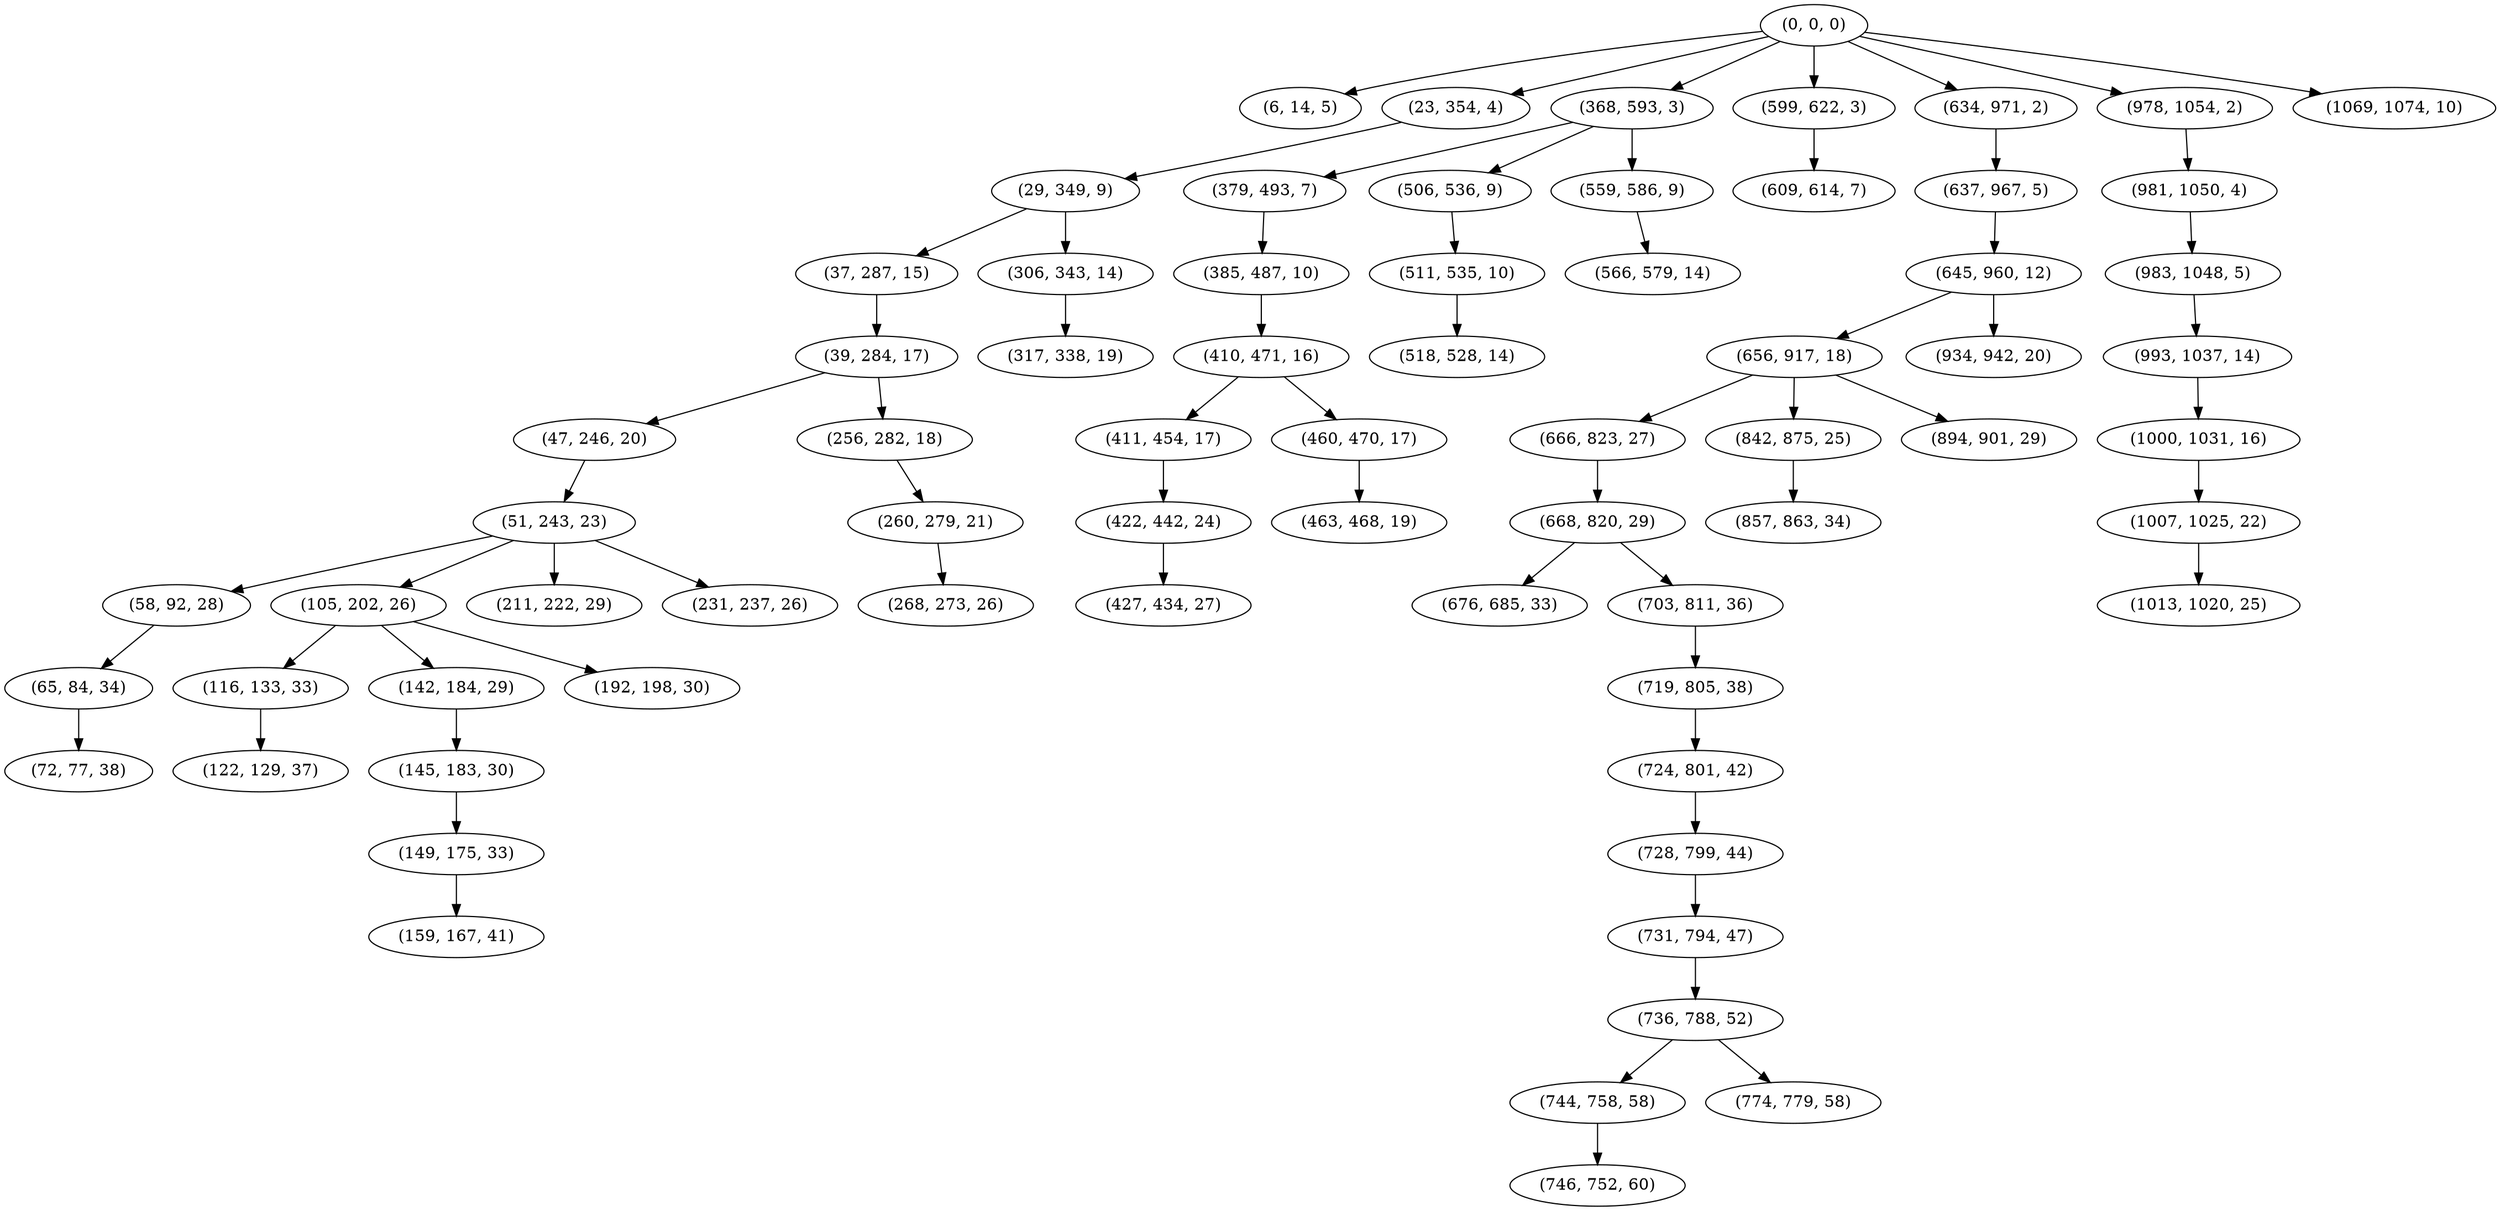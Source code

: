 digraph tree {
    "(0, 0, 0)";
    "(6, 14, 5)";
    "(23, 354, 4)";
    "(29, 349, 9)";
    "(37, 287, 15)";
    "(39, 284, 17)";
    "(47, 246, 20)";
    "(51, 243, 23)";
    "(58, 92, 28)";
    "(65, 84, 34)";
    "(72, 77, 38)";
    "(105, 202, 26)";
    "(116, 133, 33)";
    "(122, 129, 37)";
    "(142, 184, 29)";
    "(145, 183, 30)";
    "(149, 175, 33)";
    "(159, 167, 41)";
    "(192, 198, 30)";
    "(211, 222, 29)";
    "(231, 237, 26)";
    "(256, 282, 18)";
    "(260, 279, 21)";
    "(268, 273, 26)";
    "(306, 343, 14)";
    "(317, 338, 19)";
    "(368, 593, 3)";
    "(379, 493, 7)";
    "(385, 487, 10)";
    "(410, 471, 16)";
    "(411, 454, 17)";
    "(422, 442, 24)";
    "(427, 434, 27)";
    "(460, 470, 17)";
    "(463, 468, 19)";
    "(506, 536, 9)";
    "(511, 535, 10)";
    "(518, 528, 14)";
    "(559, 586, 9)";
    "(566, 579, 14)";
    "(599, 622, 3)";
    "(609, 614, 7)";
    "(634, 971, 2)";
    "(637, 967, 5)";
    "(645, 960, 12)";
    "(656, 917, 18)";
    "(666, 823, 27)";
    "(668, 820, 29)";
    "(676, 685, 33)";
    "(703, 811, 36)";
    "(719, 805, 38)";
    "(724, 801, 42)";
    "(728, 799, 44)";
    "(731, 794, 47)";
    "(736, 788, 52)";
    "(744, 758, 58)";
    "(746, 752, 60)";
    "(774, 779, 58)";
    "(842, 875, 25)";
    "(857, 863, 34)";
    "(894, 901, 29)";
    "(934, 942, 20)";
    "(978, 1054, 2)";
    "(981, 1050, 4)";
    "(983, 1048, 5)";
    "(993, 1037, 14)";
    "(1000, 1031, 16)";
    "(1007, 1025, 22)";
    "(1013, 1020, 25)";
    "(1069, 1074, 10)";
    "(0, 0, 0)" -> "(6, 14, 5)";
    "(0, 0, 0)" -> "(23, 354, 4)";
    "(0, 0, 0)" -> "(368, 593, 3)";
    "(0, 0, 0)" -> "(599, 622, 3)";
    "(0, 0, 0)" -> "(634, 971, 2)";
    "(0, 0, 0)" -> "(978, 1054, 2)";
    "(0, 0, 0)" -> "(1069, 1074, 10)";
    "(23, 354, 4)" -> "(29, 349, 9)";
    "(29, 349, 9)" -> "(37, 287, 15)";
    "(29, 349, 9)" -> "(306, 343, 14)";
    "(37, 287, 15)" -> "(39, 284, 17)";
    "(39, 284, 17)" -> "(47, 246, 20)";
    "(39, 284, 17)" -> "(256, 282, 18)";
    "(47, 246, 20)" -> "(51, 243, 23)";
    "(51, 243, 23)" -> "(58, 92, 28)";
    "(51, 243, 23)" -> "(105, 202, 26)";
    "(51, 243, 23)" -> "(211, 222, 29)";
    "(51, 243, 23)" -> "(231, 237, 26)";
    "(58, 92, 28)" -> "(65, 84, 34)";
    "(65, 84, 34)" -> "(72, 77, 38)";
    "(105, 202, 26)" -> "(116, 133, 33)";
    "(105, 202, 26)" -> "(142, 184, 29)";
    "(105, 202, 26)" -> "(192, 198, 30)";
    "(116, 133, 33)" -> "(122, 129, 37)";
    "(142, 184, 29)" -> "(145, 183, 30)";
    "(145, 183, 30)" -> "(149, 175, 33)";
    "(149, 175, 33)" -> "(159, 167, 41)";
    "(256, 282, 18)" -> "(260, 279, 21)";
    "(260, 279, 21)" -> "(268, 273, 26)";
    "(306, 343, 14)" -> "(317, 338, 19)";
    "(368, 593, 3)" -> "(379, 493, 7)";
    "(368, 593, 3)" -> "(506, 536, 9)";
    "(368, 593, 3)" -> "(559, 586, 9)";
    "(379, 493, 7)" -> "(385, 487, 10)";
    "(385, 487, 10)" -> "(410, 471, 16)";
    "(410, 471, 16)" -> "(411, 454, 17)";
    "(410, 471, 16)" -> "(460, 470, 17)";
    "(411, 454, 17)" -> "(422, 442, 24)";
    "(422, 442, 24)" -> "(427, 434, 27)";
    "(460, 470, 17)" -> "(463, 468, 19)";
    "(506, 536, 9)" -> "(511, 535, 10)";
    "(511, 535, 10)" -> "(518, 528, 14)";
    "(559, 586, 9)" -> "(566, 579, 14)";
    "(599, 622, 3)" -> "(609, 614, 7)";
    "(634, 971, 2)" -> "(637, 967, 5)";
    "(637, 967, 5)" -> "(645, 960, 12)";
    "(645, 960, 12)" -> "(656, 917, 18)";
    "(645, 960, 12)" -> "(934, 942, 20)";
    "(656, 917, 18)" -> "(666, 823, 27)";
    "(656, 917, 18)" -> "(842, 875, 25)";
    "(656, 917, 18)" -> "(894, 901, 29)";
    "(666, 823, 27)" -> "(668, 820, 29)";
    "(668, 820, 29)" -> "(676, 685, 33)";
    "(668, 820, 29)" -> "(703, 811, 36)";
    "(703, 811, 36)" -> "(719, 805, 38)";
    "(719, 805, 38)" -> "(724, 801, 42)";
    "(724, 801, 42)" -> "(728, 799, 44)";
    "(728, 799, 44)" -> "(731, 794, 47)";
    "(731, 794, 47)" -> "(736, 788, 52)";
    "(736, 788, 52)" -> "(744, 758, 58)";
    "(736, 788, 52)" -> "(774, 779, 58)";
    "(744, 758, 58)" -> "(746, 752, 60)";
    "(842, 875, 25)" -> "(857, 863, 34)";
    "(978, 1054, 2)" -> "(981, 1050, 4)";
    "(981, 1050, 4)" -> "(983, 1048, 5)";
    "(983, 1048, 5)" -> "(993, 1037, 14)";
    "(993, 1037, 14)" -> "(1000, 1031, 16)";
    "(1000, 1031, 16)" -> "(1007, 1025, 22)";
    "(1007, 1025, 22)" -> "(1013, 1020, 25)";
}
